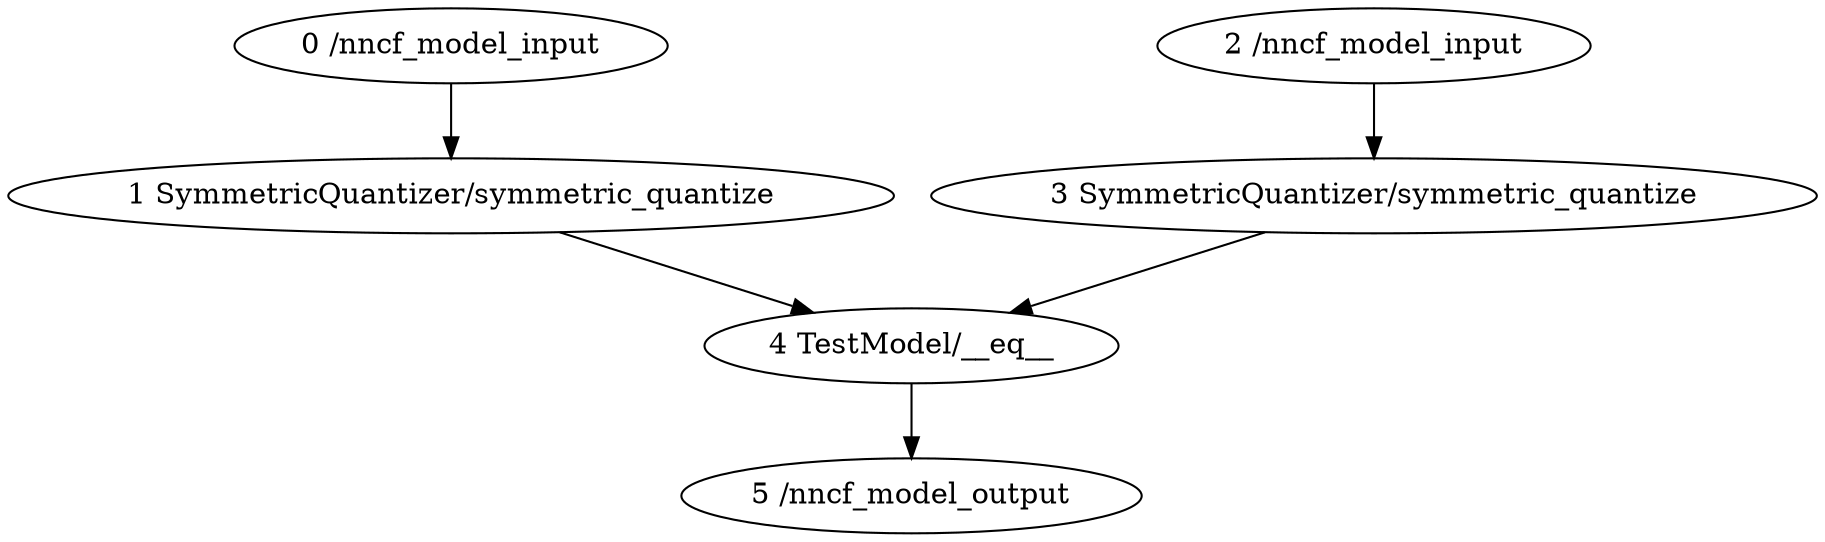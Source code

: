 strict digraph  {
"0 /nncf_model_input" [id=0, scope="", type=nncf_model_input];
"1 SymmetricQuantizer/symmetric_quantize" [id=1, scope=SymmetricQuantizer, type=symmetric_quantize];
"2 /nncf_model_input" [id=2, scope="", type=nncf_model_input];
"3 SymmetricQuantizer/symmetric_quantize" [id=3, scope=SymmetricQuantizer, type=symmetric_quantize];
"4 TestModel/__eq__" [id=4, scope=TestModel, type=__eq__];
"5 /nncf_model_output" [id=5, scope="", type=nncf_model_output];
"0 /nncf_model_input" -> "1 SymmetricQuantizer/symmetric_quantize";
"1 SymmetricQuantizer/symmetric_quantize" -> "4 TestModel/__eq__";
"2 /nncf_model_input" -> "3 SymmetricQuantizer/symmetric_quantize";
"3 SymmetricQuantizer/symmetric_quantize" -> "4 TestModel/__eq__";
"4 TestModel/__eq__" -> "5 /nncf_model_output";
}
